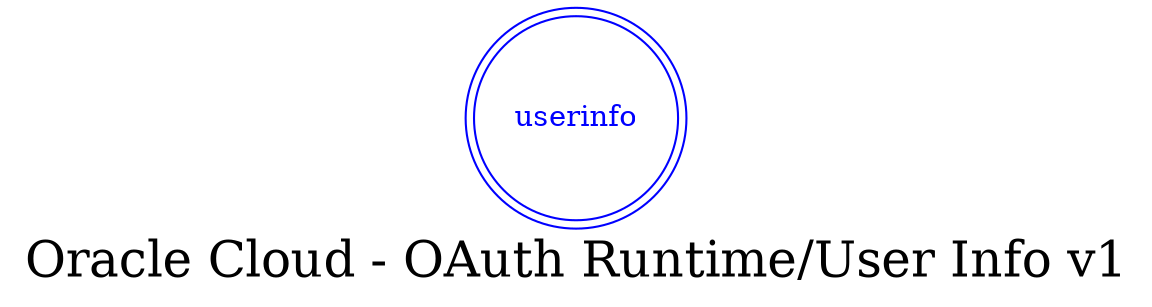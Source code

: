digraph LexiconGraph {
graph[label="Oracle Cloud - OAuth Runtime/User Info v1", fontsize=24]
splines=true
"userinfo" [color=blue, fontcolor=blue, shape=doublecircle]
}
